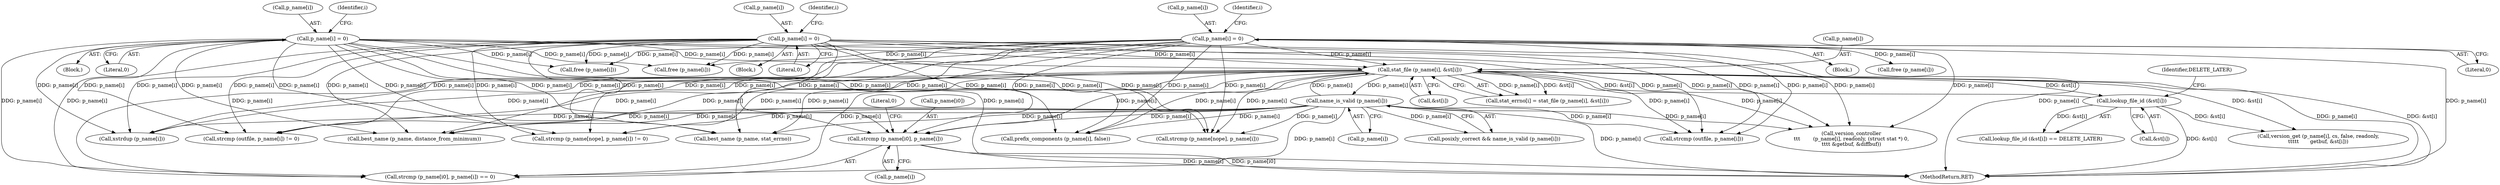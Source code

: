 digraph "0_savannah_f290f48a621867084884bfff87f8093c15195e6a@API" {
"1001737" [label="(Call,strcmp (p_name[i0], p_name[i]))"];
"1000187" [label="(Call,p_name[i] = 0)"];
"1000787" [label="(Call,p_name[i] = 0)"];
"1001771" [label="(Call,stat_file (p_name[i], &st[i]))"];
"1001802" [label="(Call,name_is_valid (p_name[i]))"];
"1000844" [label="(Call,p_name[i] = 0)"];
"1001787" [label="(Call,lookup_file_id (&st[i]))"];
"1002164" [label="(MethodReturn,RET)"];
"1000788" [label="(Call,p_name[i])"];
"1001899" [label="(Call,version_get (p_name[i], cs, false, readonly,\n\t\t\t\t\t       getbuf, &st[i]))"];
"1001865" [label="(Call,strcmp (p_name[nope], p_name[i]))"];
"1001853" [label="(Call,strcmp (outfile, p_name[i]))"];
"1001744" [label="(Literal,0)"];
"1000183" [label="(Call,free (p_name[i]))"];
"1001876" [label="(Call,version_controller\n\t\t\t        (p_name[i], readonly, (struct stat *) 0,\n\t\t\t\t &getbuf, &diffbuf))"];
"1000781" [label="(Identifier,i)"];
"1001788" [label="(Call,&st[i])"];
"1001737" [label="(Call,strcmp (p_name[i0], p_name[i]))"];
"1001802" [label="(Call,name_is_valid (p_name[i]))"];
"1001803" [label="(Call,p_name[i])"];
"1001786" [label="(Call,lookup_file_id (&st[i]) == DELETE_LATER)"];
"1001767" [label="(Call,stat_errno[i] = stat_file (p_name[i], &st[i]))"];
"1000845" [label="(Call,p_name[i])"];
"1002143" [label="(Call,xstrdup (p_name[i]))"];
"1000838" [label="(Identifier,i)"];
"1001792" [label="(Identifier,DELETE_LATER)"];
"1001771" [label="(Call,stat_file (p_name[i], &st[i]))"];
"1001852" [label="(Call,strcmp (outfile, p_name[i]) != 0)"];
"1001800" [label="(Call,posixly_correct && name_is_valid (p_name[i]))"];
"1002063" [label="(Call,best_name (p_name, distance_from_minimum))"];
"1001864" [label="(Call,strcmp (p_name[nope], p_name[i]) != 0)"];
"1000844" [label="(Call,p_name[i] = 0)"];
"1001736" [label="(Call,strcmp (p_name[i0], p_name[i]) == 0)"];
"1000839" [label="(Block,)"];
"1001772" [label="(Call,p_name[i])"];
"1000187" [label="(Call,p_name[i] = 0)"];
"1000188" [label="(Call,p_name[i])"];
"1000191" [label="(Literal,0)"];
"1001741" [label="(Call,p_name[i])"];
"1001738" [label="(Call,p_name[i0])"];
"1000783" [label="(Call,free (p_name[i]))"];
"1001816" [label="(Call,best_name (p_name, stat_errno))"];
"1000177" [label="(Identifier,i)"];
"1001775" [label="(Call,&st[i])"];
"1000840" [label="(Call,free (p_name[i]))"];
"1001787" [label="(Call,lookup_file_id (&st[i]))"];
"1000787" [label="(Call,p_name[i] = 0)"];
"1000848" [label="(Literal,0)"];
"1002018" [label="(Call,prefix_components (p_name[i], false))"];
"1000782" [label="(Block,)"];
"1000182" [label="(Block,)"];
"1000791" [label="(Literal,0)"];
"1001737" -> "1001736"  [label="AST: "];
"1001737" -> "1001741"  [label="CFG: "];
"1001738" -> "1001737"  [label="AST: "];
"1001741" -> "1001737"  [label="AST: "];
"1001744" -> "1001737"  [label="CFG: "];
"1001737" -> "1002164"  [label="DDG: p_name[i]"];
"1001737" -> "1002164"  [label="DDG: p_name[i0]"];
"1000187" -> "1001737"  [label="DDG: p_name[i]"];
"1000787" -> "1001737"  [label="DDG: p_name[i]"];
"1001771" -> "1001737"  [label="DDG: p_name[i]"];
"1001802" -> "1001737"  [label="DDG: p_name[i]"];
"1000844" -> "1001737"  [label="DDG: p_name[i]"];
"1000187" -> "1000182"  [label="AST: "];
"1000187" -> "1000191"  [label="CFG: "];
"1000188" -> "1000187"  [label="AST: "];
"1000191" -> "1000187"  [label="AST: "];
"1000177" -> "1000187"  [label="CFG: "];
"1000187" -> "1002164"  [label="DDG: p_name[i]"];
"1000187" -> "1000183"  [label="DDG: p_name[i]"];
"1000187" -> "1000783"  [label="DDG: p_name[i]"];
"1000187" -> "1000840"  [label="DDG: p_name[i]"];
"1000187" -> "1001736"  [label="DDG: p_name[i]"];
"1000187" -> "1001771"  [label="DDG: p_name[i]"];
"1000187" -> "1001816"  [label="DDG: p_name[i]"];
"1000187" -> "1001852"  [label="DDG: p_name[i]"];
"1000187" -> "1001853"  [label="DDG: p_name[i]"];
"1000187" -> "1001864"  [label="DDG: p_name[i]"];
"1000187" -> "1001865"  [label="DDG: p_name[i]"];
"1000187" -> "1001876"  [label="DDG: p_name[i]"];
"1000187" -> "1002018"  [label="DDG: p_name[i]"];
"1000187" -> "1002063"  [label="DDG: p_name[i]"];
"1000187" -> "1002143"  [label="DDG: p_name[i]"];
"1000787" -> "1000782"  [label="AST: "];
"1000787" -> "1000791"  [label="CFG: "];
"1000788" -> "1000787"  [label="AST: "];
"1000791" -> "1000787"  [label="AST: "];
"1000781" -> "1000787"  [label="CFG: "];
"1000787" -> "1002164"  [label="DDG: p_name[i]"];
"1000787" -> "1000783"  [label="DDG: p_name[i]"];
"1000787" -> "1000840"  [label="DDG: p_name[i]"];
"1000787" -> "1001736"  [label="DDG: p_name[i]"];
"1000787" -> "1001771"  [label="DDG: p_name[i]"];
"1000787" -> "1001816"  [label="DDG: p_name[i]"];
"1000787" -> "1001852"  [label="DDG: p_name[i]"];
"1000787" -> "1001853"  [label="DDG: p_name[i]"];
"1000787" -> "1001864"  [label="DDG: p_name[i]"];
"1000787" -> "1001865"  [label="DDG: p_name[i]"];
"1000787" -> "1001876"  [label="DDG: p_name[i]"];
"1000787" -> "1002018"  [label="DDG: p_name[i]"];
"1000787" -> "1002063"  [label="DDG: p_name[i]"];
"1000787" -> "1002143"  [label="DDG: p_name[i]"];
"1001771" -> "1001767"  [label="AST: "];
"1001771" -> "1001775"  [label="CFG: "];
"1001772" -> "1001771"  [label="AST: "];
"1001775" -> "1001771"  [label="AST: "];
"1001767" -> "1001771"  [label="CFG: "];
"1001771" -> "1002164"  [label="DDG: p_name[i]"];
"1001771" -> "1002164"  [label="DDG: &st[i]"];
"1001771" -> "1001736"  [label="DDG: p_name[i]"];
"1001771" -> "1001767"  [label="DDG: p_name[i]"];
"1001771" -> "1001767"  [label="DDG: &st[i]"];
"1001802" -> "1001771"  [label="DDG: p_name[i]"];
"1000844" -> "1001771"  [label="DDG: p_name[i]"];
"1001787" -> "1001771"  [label="DDG: &st[i]"];
"1001771" -> "1001787"  [label="DDG: &st[i]"];
"1001771" -> "1001802"  [label="DDG: p_name[i]"];
"1001771" -> "1001816"  [label="DDG: p_name[i]"];
"1001771" -> "1001852"  [label="DDG: p_name[i]"];
"1001771" -> "1001853"  [label="DDG: p_name[i]"];
"1001771" -> "1001864"  [label="DDG: p_name[i]"];
"1001771" -> "1001865"  [label="DDG: p_name[i]"];
"1001771" -> "1001876"  [label="DDG: p_name[i]"];
"1001771" -> "1001899"  [label="DDG: &st[i]"];
"1001771" -> "1002018"  [label="DDG: p_name[i]"];
"1001771" -> "1002063"  [label="DDG: p_name[i]"];
"1001771" -> "1002143"  [label="DDG: p_name[i]"];
"1001802" -> "1001800"  [label="AST: "];
"1001802" -> "1001803"  [label="CFG: "];
"1001803" -> "1001802"  [label="AST: "];
"1001800" -> "1001802"  [label="CFG: "];
"1001802" -> "1002164"  [label="DDG: p_name[i]"];
"1001802" -> "1001736"  [label="DDG: p_name[i]"];
"1001802" -> "1001800"  [label="DDG: p_name[i]"];
"1001802" -> "1001816"  [label="DDG: p_name[i]"];
"1001802" -> "1001852"  [label="DDG: p_name[i]"];
"1001802" -> "1001853"  [label="DDG: p_name[i]"];
"1001802" -> "1001864"  [label="DDG: p_name[i]"];
"1001802" -> "1001865"  [label="DDG: p_name[i]"];
"1001802" -> "1001876"  [label="DDG: p_name[i]"];
"1001802" -> "1002018"  [label="DDG: p_name[i]"];
"1001802" -> "1002063"  [label="DDG: p_name[i]"];
"1001802" -> "1002143"  [label="DDG: p_name[i]"];
"1000844" -> "1000839"  [label="AST: "];
"1000844" -> "1000848"  [label="CFG: "];
"1000845" -> "1000844"  [label="AST: "];
"1000848" -> "1000844"  [label="AST: "];
"1000838" -> "1000844"  [label="CFG: "];
"1000844" -> "1002164"  [label="DDG: p_name[i]"];
"1000844" -> "1000783"  [label="DDG: p_name[i]"];
"1000844" -> "1000840"  [label="DDG: p_name[i]"];
"1000844" -> "1001736"  [label="DDG: p_name[i]"];
"1000844" -> "1001816"  [label="DDG: p_name[i]"];
"1000844" -> "1001852"  [label="DDG: p_name[i]"];
"1000844" -> "1001853"  [label="DDG: p_name[i]"];
"1000844" -> "1001864"  [label="DDG: p_name[i]"];
"1000844" -> "1001865"  [label="DDG: p_name[i]"];
"1000844" -> "1001876"  [label="DDG: p_name[i]"];
"1000844" -> "1002018"  [label="DDG: p_name[i]"];
"1000844" -> "1002063"  [label="DDG: p_name[i]"];
"1000844" -> "1002143"  [label="DDG: p_name[i]"];
"1001787" -> "1001786"  [label="AST: "];
"1001787" -> "1001788"  [label="CFG: "];
"1001788" -> "1001787"  [label="AST: "];
"1001792" -> "1001787"  [label="CFG: "];
"1001787" -> "1002164"  [label="DDG: &st[i]"];
"1001787" -> "1001786"  [label="DDG: &st[i]"];
"1001787" -> "1001899"  [label="DDG: &st[i]"];
}
